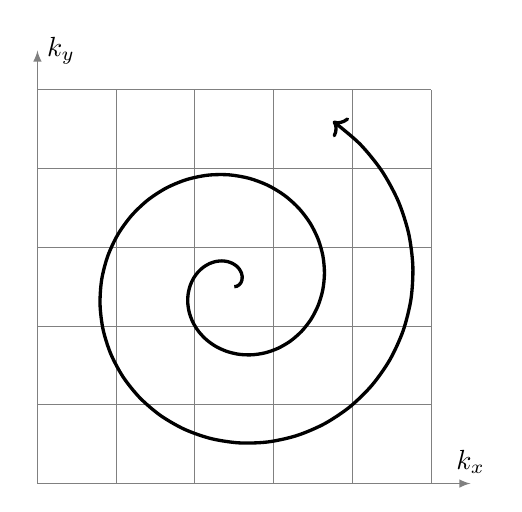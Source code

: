 \usetikzlibrary{arrows.meta}
\begin{tikzpicture}[scale=1]

\draw[step=1,gray,thin] (0,0) grid (5,5);
\draw[gray,-latex] (0,0) -- (0,5.5);
\draw[gray,-latex] (0,0) -- (5.5,0);
\node[anchor=south] (kx) at (5.5,0) {$k_x$};
\node[anchor=west] (ky) at (0,5.5) {$k_y$};

\begin{scope}[shift={(2.5,2.5)}]
    \draw [domain=0:13.6,variable=\t,smooth,samples=75,->,very thick]
        plot ({\t r}: {0.18*\t});
  \end{scope}

\end{tikzpicture}
